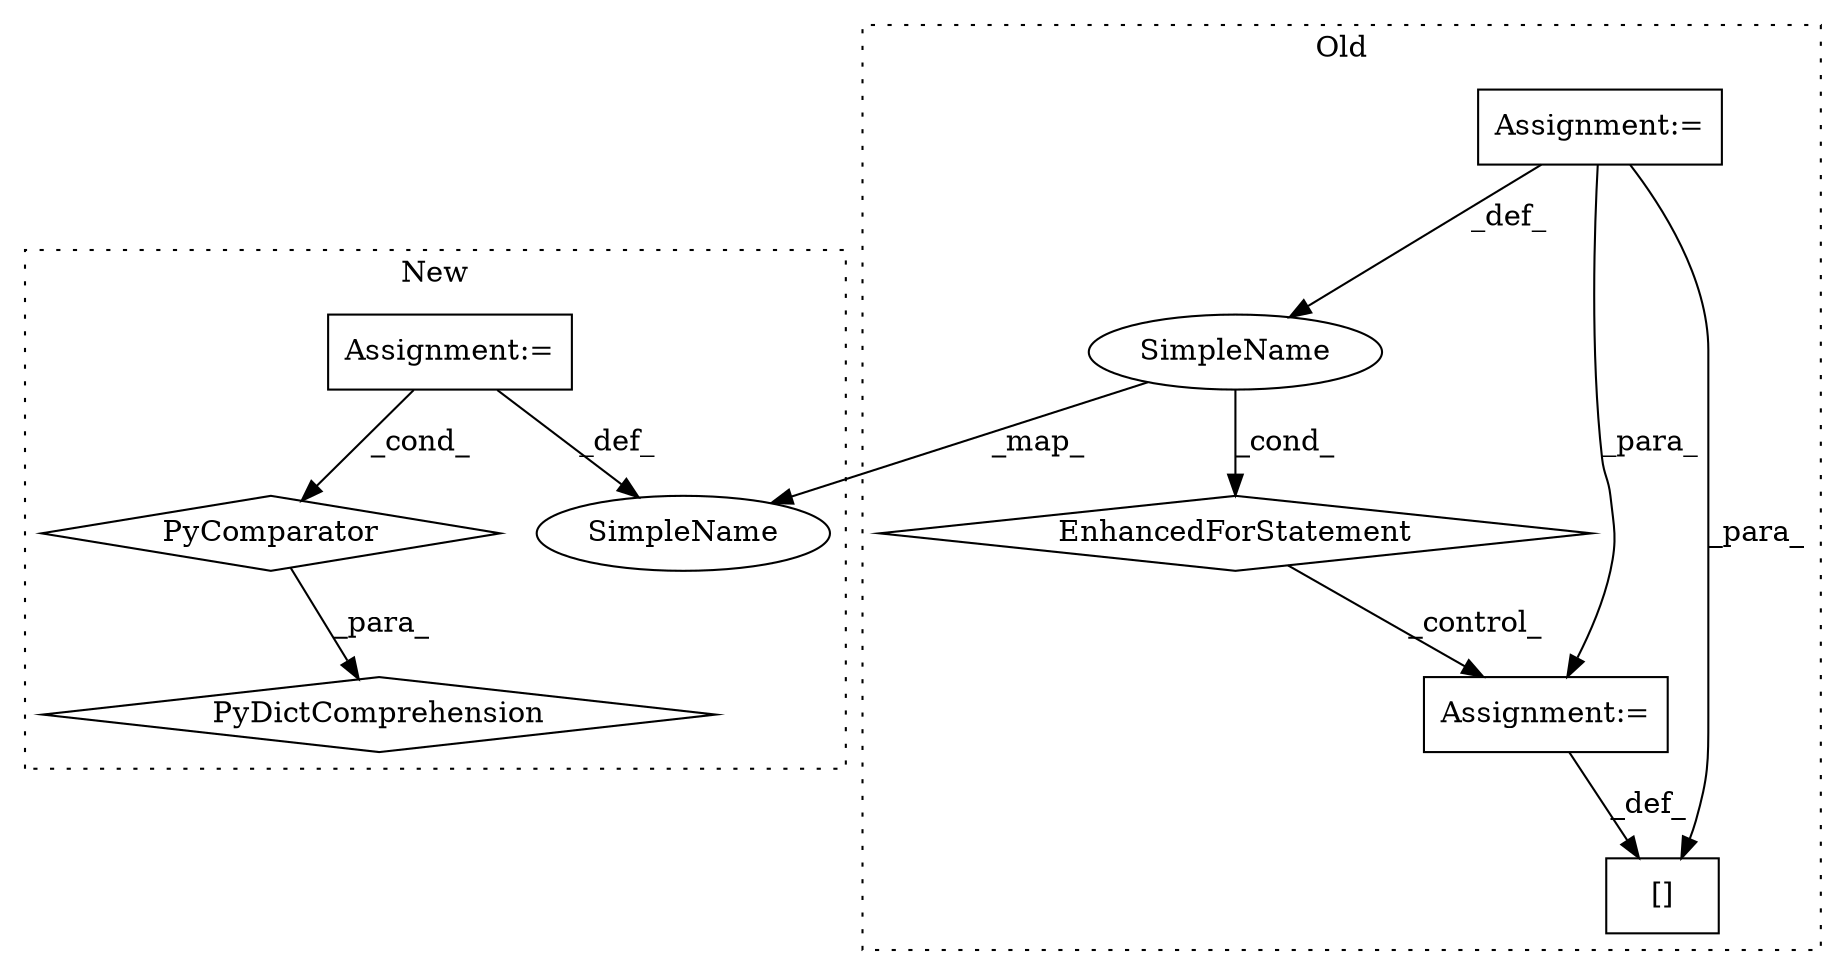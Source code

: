 digraph G {
subgraph cluster0 {
1 [label="EnhancedForStatement" a="70" s="1574,1669" l="66,2" shape="diamond"];
5 [label="Assignment:=" a="7" s="1574,1669" l="66,2" shape="box"];
6 [label="Assignment:=" a="7" s="1926" l="12" shape="box"];
7 [label="SimpleName" a="42" s="1644" l="10" shape="ellipse"];
9 [label="[]" a="2" s="1900,1925" l="20,1" shape="box"];
label = "Old";
style="dotted";
}
subgraph cluster1 {
2 [label="PyDictComprehension" a="110" s="1585" l="174" shape="diamond"];
3 [label="Assignment:=" a="7" s="1718" l="33" shape="box"];
4 [label="PyComparator" a="113" s="1718" l="33" shape="diamond"];
8 [label="SimpleName" a="42" s="1721" l="6" shape="ellipse"];
label = "New";
style="dotted";
}
1 -> 6 [label="_control_"];
3 -> 8 [label="_def_"];
3 -> 4 [label="_cond_"];
4 -> 2 [label="_para_"];
5 -> 7 [label="_def_"];
5 -> 9 [label="_para_"];
5 -> 6 [label="_para_"];
6 -> 9 [label="_def_"];
7 -> 1 [label="_cond_"];
7 -> 8 [label="_map_"];
}